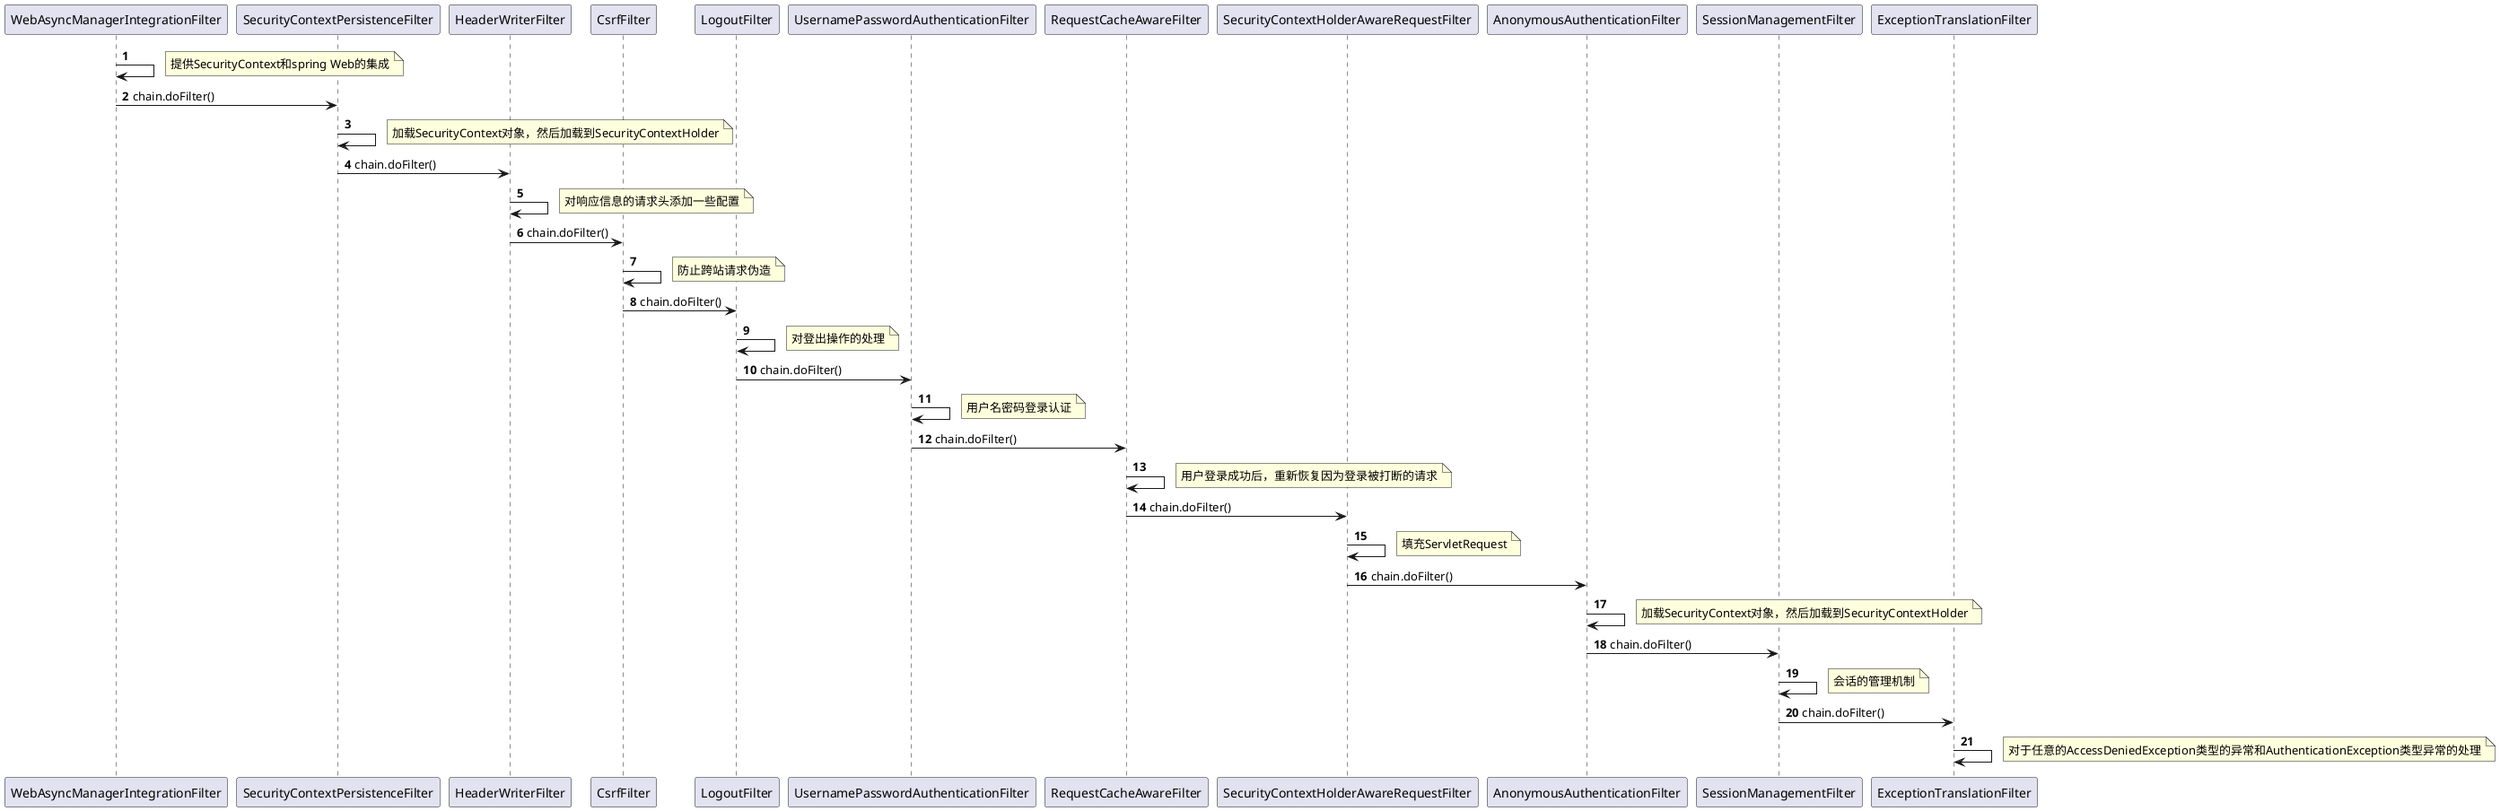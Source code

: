 @startuml springSecurity调用
autonumber 1
WebAsyncManagerIntegrationFilter -> WebAsyncManagerIntegrationFilter: 
note right: 提供SecurityContext和spring Web的集成
WebAsyncManagerIntegrationFilter -> SecurityContextPersistenceFilter: chain.doFilter()
SecurityContextPersistenceFilter -> SecurityContextPersistenceFilter: 
note right: 加载SecurityContext对象，然后加载到SecurityContextHolder
SecurityContextPersistenceFilter -> HeaderWriterFilter: chain.doFilter()
HeaderWriterFilter -> HeaderWriterFilter: 
note right: 对响应信息的请求头添加一些配置
HeaderWriterFilter -> CsrfFilter: chain.doFilter()
CsrfFilter -> CsrfFilter: 
note right: 防止跨站请求伪造
CsrfFilter -> LogoutFilter: chain.doFilter()
LogoutFilter -> LogoutFilter: 
note right: 对登出操作的处理
LogoutFilter -> UsernamePasswordAuthenticationFilter: chain.doFilter()
UsernamePasswordAuthenticationFilter -> UsernamePasswordAuthenticationFilter: 
note right: 用户名密码登录认证
UsernamePasswordAuthenticationFilter -> RequestCacheAwareFilter: chain.doFilter()
RequestCacheAwareFilter -> RequestCacheAwareFilter: 
note right: 用户登录成功后，重新恢复因为登录被打断的请求
RequestCacheAwareFilter -> SecurityContextHolderAwareRequestFilter: chain.doFilter()
SecurityContextHolderAwareRequestFilter -> SecurityContextHolderAwareRequestFilter: 
note right: 填充ServletRequest
SecurityContextHolderAwareRequestFilter -> AnonymousAuthenticationFilter: chain.doFilter()
AnonymousAuthenticationFilter -> AnonymousAuthenticationFilter: 
note right: 加载SecurityContext对象，然后加载到SecurityContextHolder
AnonymousAuthenticationFilter -> SessionManagementFilter: chain.doFilter()
SessionManagementFilter -> SessionManagementFilter: 
note right: 会话的管理机制
SessionManagementFilter -> ExceptionTranslationFilter: chain.doFilter()
ExceptionTranslationFilter -> ExceptionTranslationFilter: 
note right: 对于任意的AccessDeniedException类型的异常和AuthenticationException类型异常的处理
@enduml